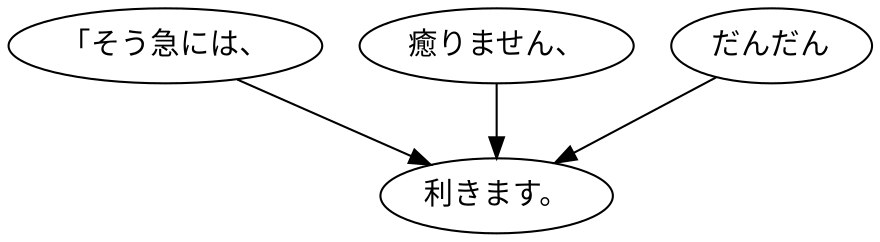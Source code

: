 digraph graph5395 {
	node0 [label="「そう急には、"];
	node1 [label="癒りません、"];
	node2 [label="だんだん"];
	node3 [label="利きます。"];
	node0 -> node3;
	node1 -> node3;
	node2 -> node3;
}
